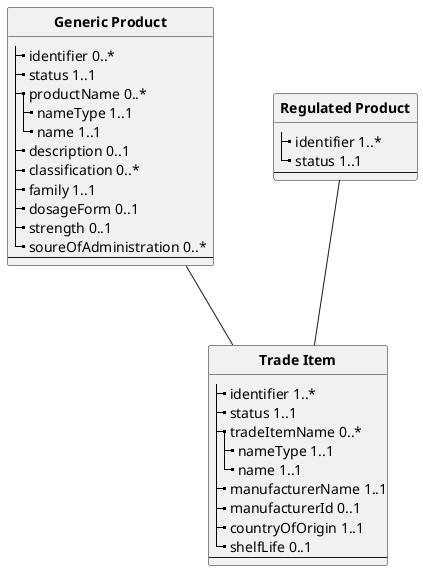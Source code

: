 @startuml
'skinparam linetype ortho
skinparam linetype polyline
hide circle
hide stereotype

'!pragma layout smetana

skinparam class<<MD>> {
 BorderColor DarkSlateGray
 BackgroundColor WhiteSmoke
 HeaderBackgroundColor #909090
}

skinparam class<<TM>> {
 BorderColor #505090
 BackgroundColor APPLICATION
 HeaderBackgroundColor SkyBlue
}

    class "** Generic Product **" as GP {
        |_ identifier 0..* 
        |_ status 1..1
        |_ productName 0..*
          |_ nameType 1..1
          |_ name 1..1
        |_ description 0..1
        |_ classification 0..*
        |_ family 1..1
        |_ dosageForm 0..1
        |_ strength 0..1
        |_ soureOfAdministration 0..*  
        --
    }

    class "** Regulated Product **" as RP {
            |_ identifier 1..*  
            |_ status 1..1
        --
    }


    class "**Trade Item**" as TI {
            |_ identifier 1..*  
            |_ status 1..1
            |_ tradeItemName 0..*
              |_ nameType 1..1
              |_ name 1..1
            |_ manufacturerName 1..1
            |_ manufacturerId 0..1
            |_ countryOfOrigin 1..1
            |_ shelfLife 0..1
          --
    }

GP -r[hidden]- RP :"       "
RP -d[hidden]- TI : "  "


GP -- TI :"         "
TI -- RP : "  "

@enduml